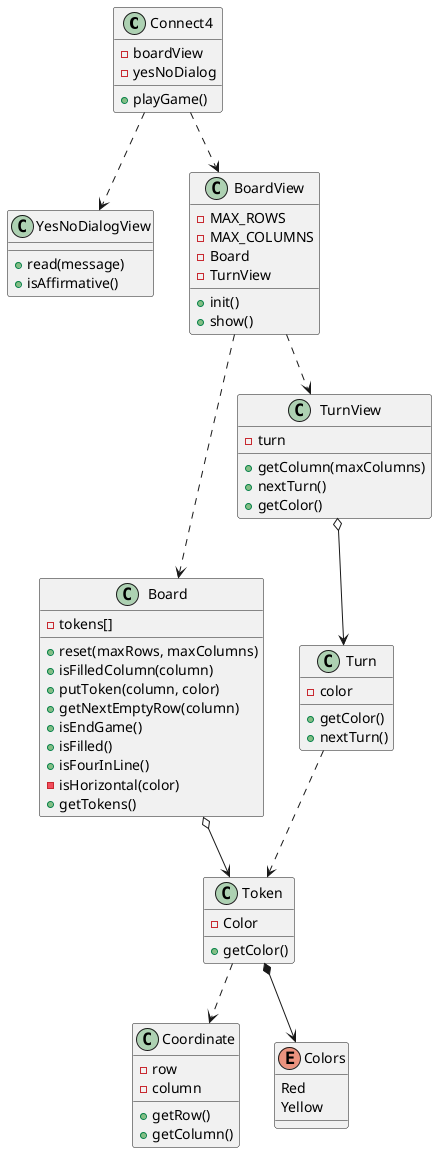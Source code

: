 @startuml

class Connect4{
    - boardView
    - yesNoDialog
    + playGame()
}
class YesNoDialogView{
    + read(message)
    + isAffirmative()
}
class Board{
    - tokens[]
    + reset(maxRows, maxColumns)
    + isFilledColumn(column)
    + putToken(column, color)
    + getNextEmptyRow(column)
    + isEndGame()
    + isFilled()
    + isFourInLine()
    - isHorizontal(color)
    + getTokens()
}
class BoardView{
    - MAX_ROWS
    - MAX_COLUMNS
    - Board
    - TurnView
    + init()
    + show()
}
class Coordinate{
    - row
    - column
    + getRow()
    + getColumn()
}
class Token{
    - Color
    + getColor()
}
class TurnView{
    - turn
    + getColumn(maxColumns)
    + nextTurn()
    + getColor()
}

class Turn{
    - color
    + getColor()
    + nextTurn()
}

enum Colors{
Red
Yellow
}

Connect4 ..> BoardView
Connect4 ..> YesNoDialogView

BoardView ..> Board
BoardView ..> TurnView
TurnView o--> Turn

Board o--> Token

Turn ..> Token


Token *--> Colors
Token ..> Coordinate
@enduml